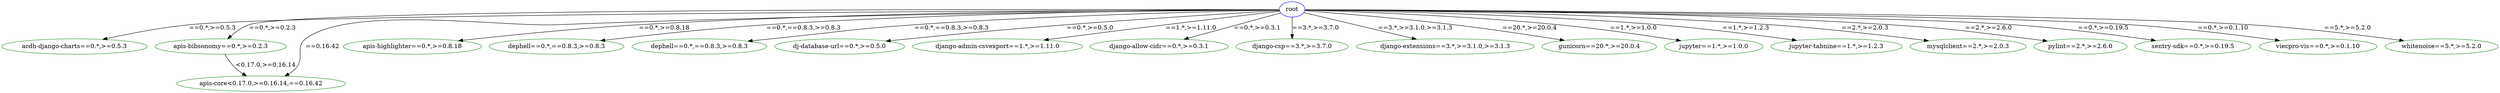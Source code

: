 digraph root {
	root [label=root color=blue]
	"acdh-django-charts" [label="acdh-django-charts==0.*,>=0.5.3" color=forestgreen]
	"apis-bibsonomy" [label="apis-bibsonomy==0.*,>=0.2.3" color=forestgreen]
	"apis-core" [label="apis-core<0.17.0,>=0.16.14,==0.16.42" color=forestgreen]
	"apis-highlighter" [label="apis-highlighter==0.*,>=0.8.18" color=forestgreen]
	dephell [label="dephell==0.*,==0.8.3,>=0.8.3" color=forestgreen]
	"dephell[full]" [label="dephell==0.*,==0.8.3,>=0.8.3" color=forestgreen]
	"dj-database-url" [label="dj-database-url==0.*,>=0.5.0" color=forestgreen]
	"django-admin-csvexport" [label="django-admin-csvexport==1.*,>=1.11.0" color=forestgreen]
	"django-allow-cidr" [label="django-allow-cidr==0.*,>=0.3.1" color=forestgreen]
	"django-csp" [label="django-csp==3.*,>=3.7.0" color=forestgreen]
	"django-extensions" [label="django-extensions==3.*,>=3.1.0,>=3.1.3" color=forestgreen]
	gunicorn [label="gunicorn==20.*,>=20.0.4" color=forestgreen]
	jupyter [label="jupyter==1.*,>=1.0.0" color=forestgreen]
	"jupyter-tabnine" [label="jupyter-tabnine==1.*,>=1.2.3" color=forestgreen]
	mysqlclient [label="mysqlclient==2.*,>=2.0.3" color=forestgreen]
	pylint [label="pylint==2.*,>=2.6.0" color=forestgreen]
	"sentry-sdk" [label="sentry-sdk==0.*,>=0.19.5" color=forestgreen]
	"viecpro-vis" [label="viecpro-vis==0.*,>=0.1.10" color=forestgreen]
	whitenoise [label="whitenoise==5.*,>=5.2.0" color=forestgreen]
	root -> "acdh-django-charts" [label="==0.*,>=0.5.3"]
	root -> "apis-bibsonomy" [label="==0.*,>=0.2.3"]
	"apis-bibsonomy" -> "apis-core" [label="<0.17.0,>=0.16.14"]
	root -> "apis-core" [label="==0.16.42"]
	root -> "apis-highlighter" [label="==0.*,>=0.8.18"]
	root -> dephell [label="==0.*,==0.8.3,>=0.8.3"]
	root -> "dephell[full]" [label="==0.*,==0.8.3,>=0.8.3"]
	root -> "dj-database-url" [label="==0.*,>=0.5.0"]
	root -> "django-admin-csvexport" [label="==1.*,>=1.11.0"]
	root -> "django-allow-cidr" [label="==0.*,>=0.3.1"]
	root -> "django-csp" [label="==3.*,>=3.7.0"]
	root -> "django-extensions" [label="==3.*,>=3.1.0,>=3.1.3"]
	root -> gunicorn [label="==20.*,>=20.0.4"]
	root -> jupyter [label="==1.*,>=1.0.0"]
	root -> "jupyter-tabnine" [label="==1.*,>=1.2.3"]
	root -> mysqlclient [label="==2.*,>=2.0.3"]
	root -> pylint [label="==2.*,>=2.6.0"]
	root -> "sentry-sdk" [label="==0.*,>=0.19.5"]
	root -> "viecpro-vis" [label="==0.*,>=0.1.10"]
	root -> whitenoise [label="==5.*,>=5.2.0"]
}
